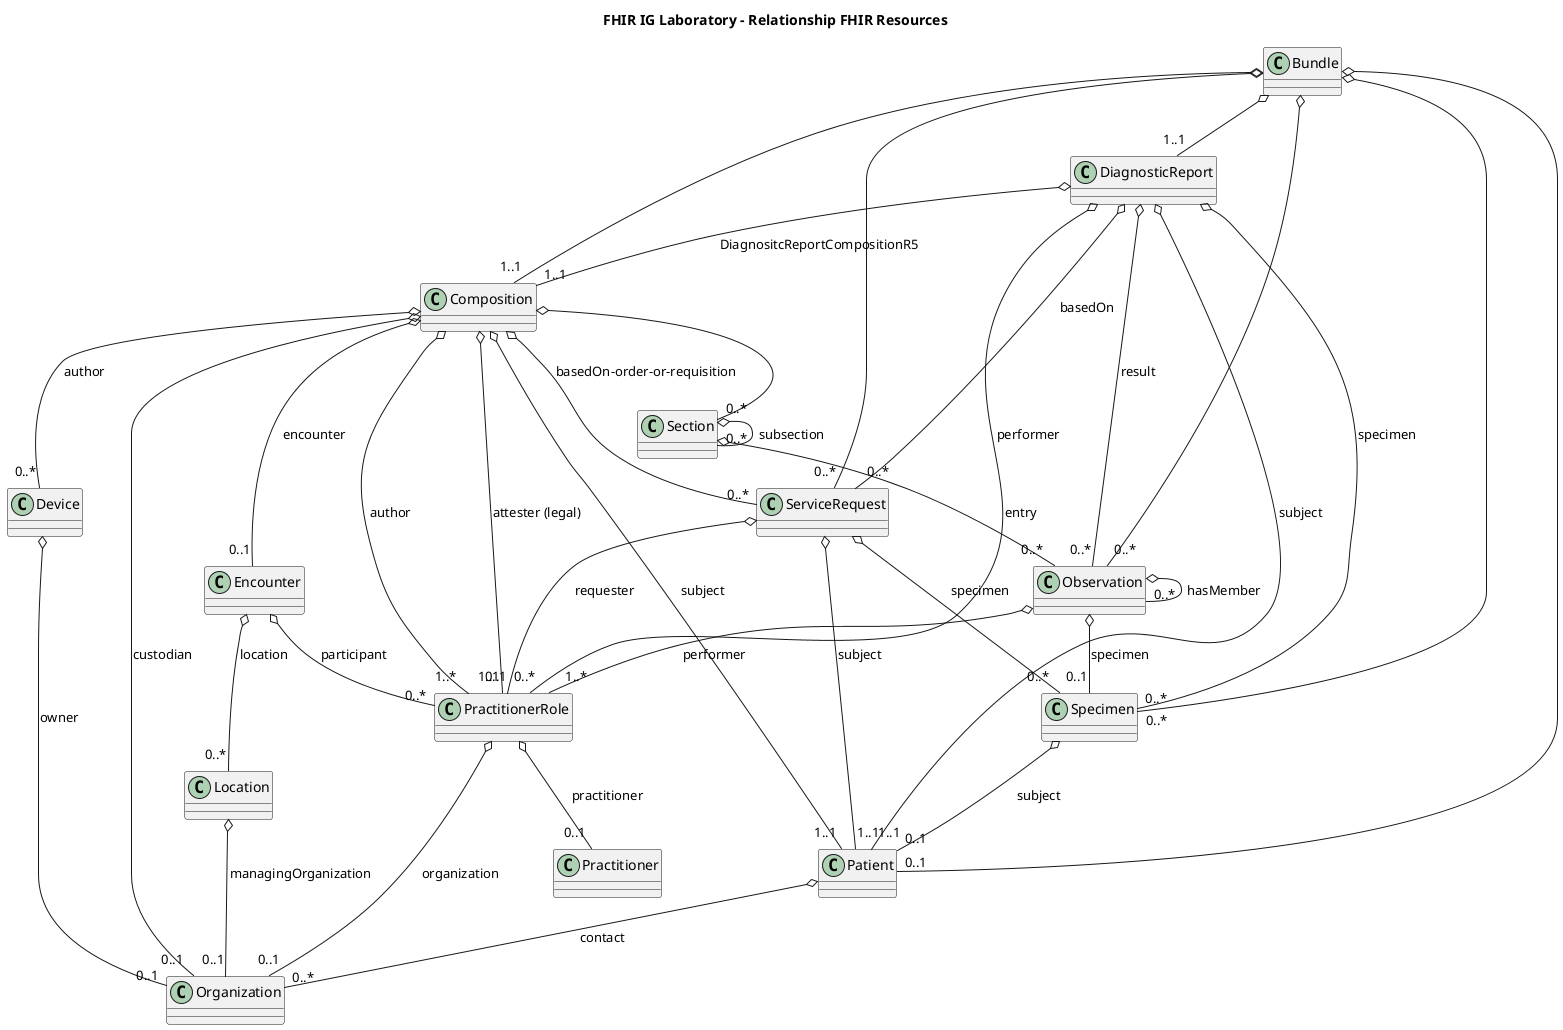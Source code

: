 @startuml

title FHIR IG Laboratory - Relationship FHIR Resources

class Composition
class DiagnosticReport
class Patient
class Observation
class Specimen
class ServiceRequest
class Device
class Section
class Encounter
class Organization
class PractitionerRole
class Practitioner
class Location

Bundle o-- "1..1" Composition
Bundle o-- "1..1" DiagnosticReport
Bundle o-- "0..1" Patient
Bundle o-- "0..*" Observation
Bundle o-- "0..*" Specimen
Bundle o-- "0..*" ServiceRequest

Composition o-- "0..*" Device : author
Composition o-- "0..1" Organization : custodian
Composition o-- "1..*" PractitionerRole : author
Composition o-- "1..1" PractitionerRole : attester (legal)
Composition o-- "0..1" Encounter : encounter
Composition o-- "0..*" Section
Composition o-- "1..1" Patient : subject
Composition o-- "0..*" ServiceRequest : basedOn-order-or-requisition

DiagnosticReport o-- "1..1" Composition : DiagnositcReportCompositionR5
DiagnosticReport o-- "0..*" PractitionerRole : performer
DiagnosticReport o-- "0..*" Specimen : specimen
DiagnosticReport o-- "0..*" Observation : result
DiagnosticReport o-- "1..1" Patient : subject
DiagnosticReport o-- "0..*" ServiceRequest : basedOn

Patient o-- "0..*" Organization : contact

Observation o-- "0..*" Observation : hasMember
Observation o-- "0..1" Specimen : specimen
Observation o-- "1..*" PractitionerRole : performer

Specimen o-- "0..1" Patient : subject

ServiceRequest o-- "1..1" Patient : subject
ServiceRequest o-- "0..*" Specimen : specimen
ServiceRequest o-- "0..1" PractitionerRole : requester

Section o-- "0..*" Section : subsection
Section o-- "0..*" Observation : entry

Device o-- "0..1" Organization : owner

PractitionerRole o-- "0..1" Organization : organization
PractitionerRole o-- "0..1" Practitioner : practitioner

Encounter o-- "0..*" PractitionerRole : participant
Encounter o-- "0..*" Location : location

Location o-- "0..1" Organization : managingOrganization

@enduml